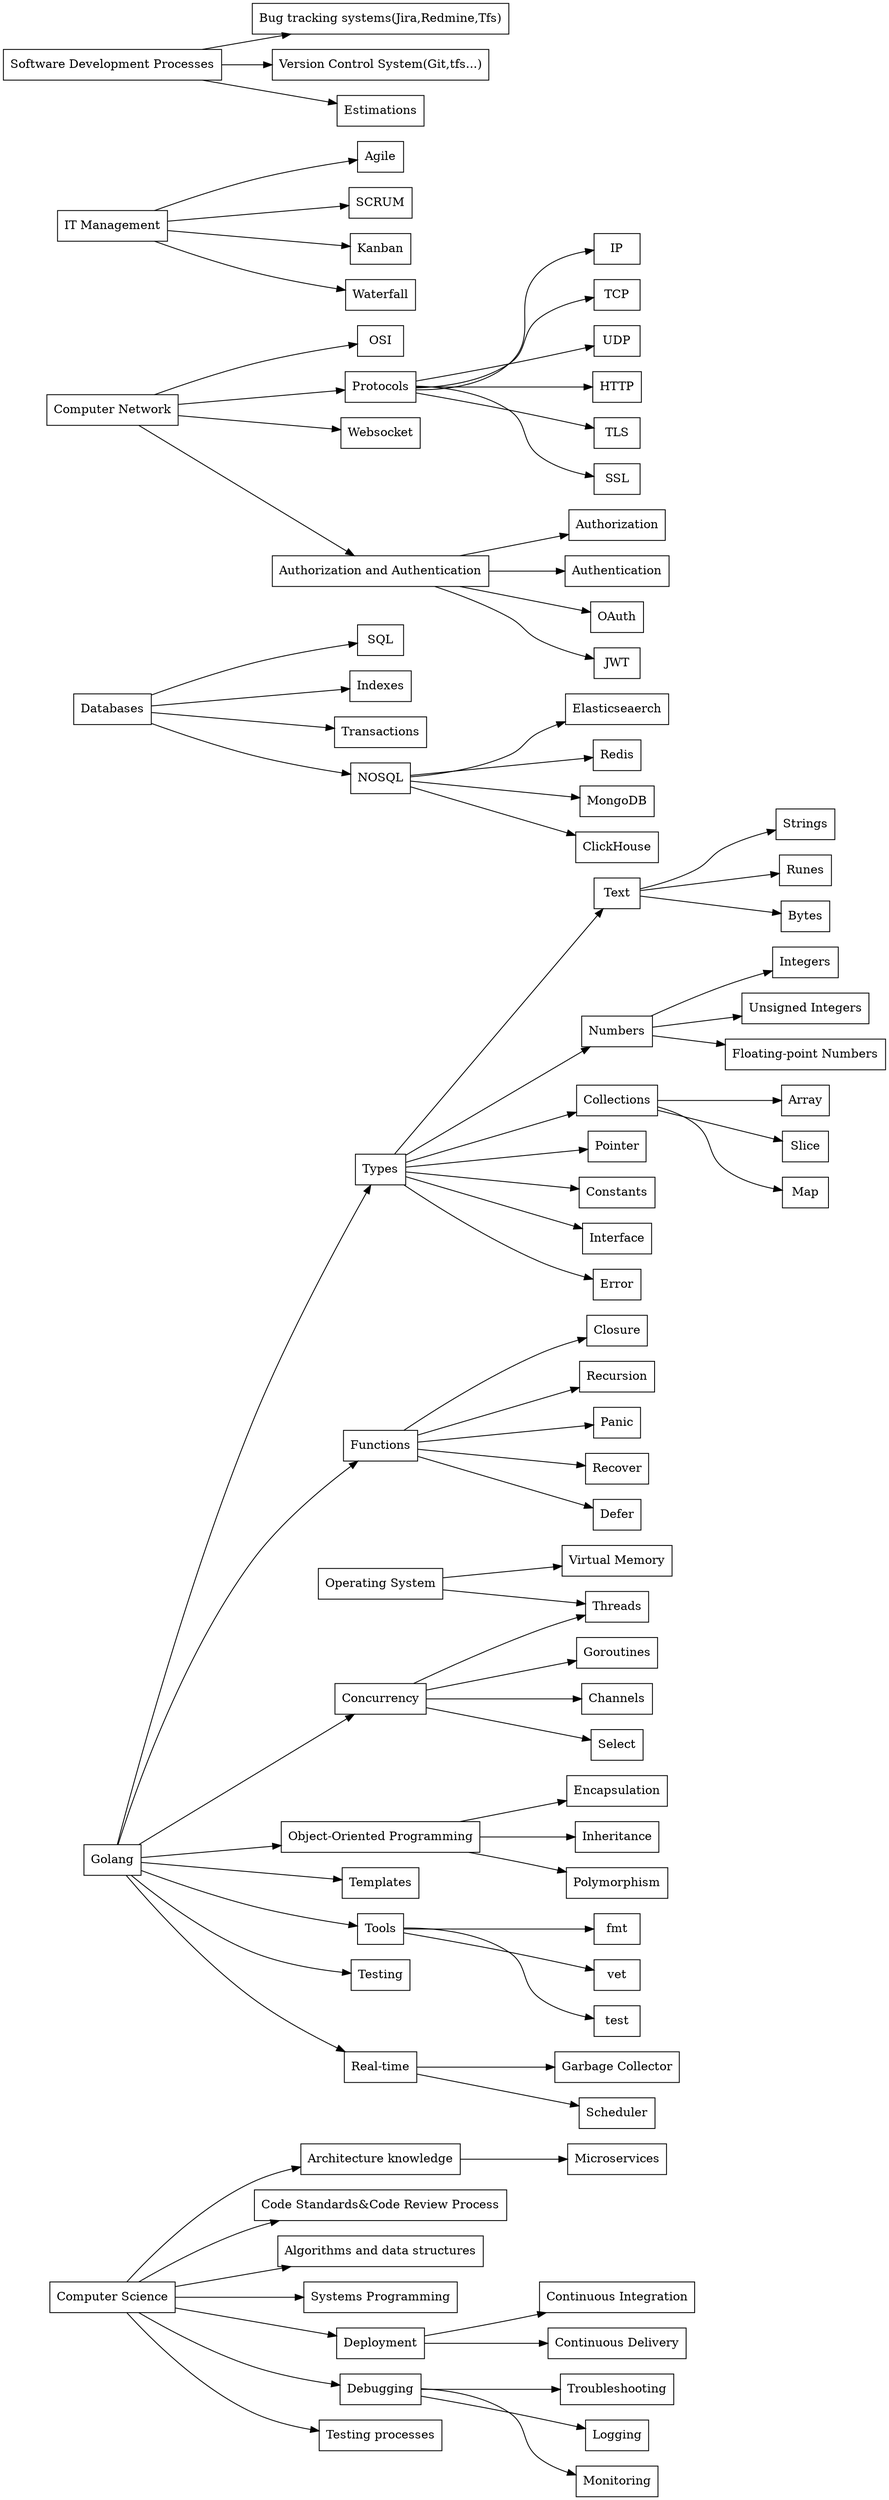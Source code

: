 // This roadmap is written in DOT language

digraph backend {
    rankdir="LR";
    node [shape=box];

    cs         [label="Computer Science"];
    go         [label="Golang"];
    db         [label="Databases"];
    networks   [label="Computer Network"];
    os         [label="Operating System"];
    management [label="IT Management"];
    processing [label="Software Development Processes"];

    // Computer Science
    subgraph cs {
        cs -> {
            cs_architecture [label="Architecture knowledge"];
            cs_code         [label="Code Standards&Code Review Process"];
            cs_algorithms   [label="Algorithms and data structures"];
            cs_systems      [label="Systems Programming"];
            cs_deployment   [label="Deployment"];
            cs_debugging    [label="Debugging"];
            cs_testing      [label="Testing processes"];
        }

        cs_architecture -> {
            cs_architecture_microservices [label="Microservices"];
        }

        cs_deployment -> {
            cs_deployment_ci [label="Continuous Integration"];
            cs_deployment_cd [label="Continuous Delivery"];
        }

        cs_debugging -> {
            cs_debugging_troubleshooting [label="Troubleshooting"];
            cs_debugging_logging         [label="Logging"];
            cs_debugging_monitoring      [label="Monitoring"];
        }
    }

    // Software Development Processes
    subgraph processing {
        processing -> {
            processing_trackers    [label="Bug tracking systems(Jira,Redmine,Tfs)"];
            processing_vc          [label="Version Control System(Git,tfs...)"];
            processing_estimations [label="Estimations"];
        }
    }

    // Operating System
    subgraph os {
        os -> {
            os_virtual_memory [label="Virtual Memory"];
            os_threads        [label="Threads"];
        }
    }

    // IT Management
    subgraph management {
        management -> {
            management_agile     [label="Agile"];
            management_scrum     [label="SCRUM"];
            management_kanban    [label="Kanban"];
            management_waterfall [label="Waterfall"];
        }
    }

    // Golang
    subgraph go {
        go -> {
            go_types       [label="Types"];
            go_function    [label="Functions"];
            go_concurrency [label="Concurrency"];
            go_oop         [label="Object-Oriented Programming"];
            go_templates   [label="Templates"];
            go_tools       [label="Tools"];
            go_testing     [label="Testing"];
            go_realtime    [label="Real-time"];
        };

        go_types -> {
            go_types_text        [label="Text"];
            go_types_numbers     [label="Numbers"];
            go_types_collections [label="Collections"];
            go_types_pointer     [label="Pointer"];
            go_types_constant    [label="Constants"];
            go_types_interface   [label="Interface"];
            go_types_error       [label="Error"];
        };

        go_types_text -> {
            go_types_text_strings [label="Strings"];
            go_types_text_runes   [label="Runes"];
            go_types_text_bytes   [label="Bytes"];
        };

        go_types_numbers -> {
            go_types_numbers_int   [label="Integers"];
            go_types_numbers_uint  [label="Unsigned Integers"];
            go_types_numbers_float [label="Floating-point Numbers"];
        };

        go_types_collections -> {
            go_types_collections_array [label="Array"];
            go_types_collections_slice [label="Slice"];
            go_types_collections_map   [label="Map"];
        };

        go_oop -> {
            go_oop_encapsulation [label="Encapsulation"];
            go_oop_inheritance   [label="Inheritance"];
            go_oop_polymorphism  [label="Polymorphism"];
        }

        go_function -> {
            go_function_closure   [label="Closure"];
            go_function_recursion [label="Recursion"];
            go_function_panic     [label="Panic"];
            go_function_recover   [label="Recover"];
            go_function_defer     [label="Defer"];
        }

        go_concurrency -> {
            go_concurrency_goroutine [label="Goroutines"];
            go_concurrency_channels  [label="Channels"];
            go_concurrency_select    [label="Select"];
            os_threads;
        }

        go_tools -> {
            go_tool_fmt  [label="fmt"];
            go_tool_vet  [label="vet"];
            go_tool_test [label="test"];
        }

        go_realtime -> {
            go_realtime_gc        [label="Garbage Collector"];
            go_realtime_scheduler [label="Scheduler"];
        }
    }

    // Databases
    subgraph db {
        db -> {
            db_sql          [label="SQL"];
            db_indexes      [label="Indexes"];
            db_transactions [label="Transactions"];
            db_nosql        [label="NOSQL"];
        }

        db_nosql -> {
            db_nosql_elasticseaerch [label="Elasticseaerch"];
            db_nosql_redis          [label="Redis"];
            db_nosql_mongo          [label="MongoDB"];
            db_nosql_clickhouse     [label="ClickHouse"];
        }
    }

    // Computer network
    subgraph networks {
        networks -> {
            networks_osi       [label="OSI"];
            networks_protocols [label="Protocols"];
            networks_websocket [label="Websocket"];
            networks_auth      [label="Authorization and Authentication"];
        }

        networks_protocols -> {
            networks_protocols_IP   [label="IP"];
            networks_protocols_TCP  [label="TCP"];
            networks_protocols_UDP  [label="UDP"];
            networks_protocols_HTTP [label="HTTP"];
            networks_protocols_TLS  [label="TLS"];
            networks_protocols_SSL  [label="SSL"];
        }

        networks_auth -> {
            networks_auth_authorization  [label="Authorization"];
            networks_auth_authentication [label="Authentication"];
            networks_auth_oauth          [label="OAuth"];
            networks_auth_jwt            [label="JWT"];
        }
    }
}